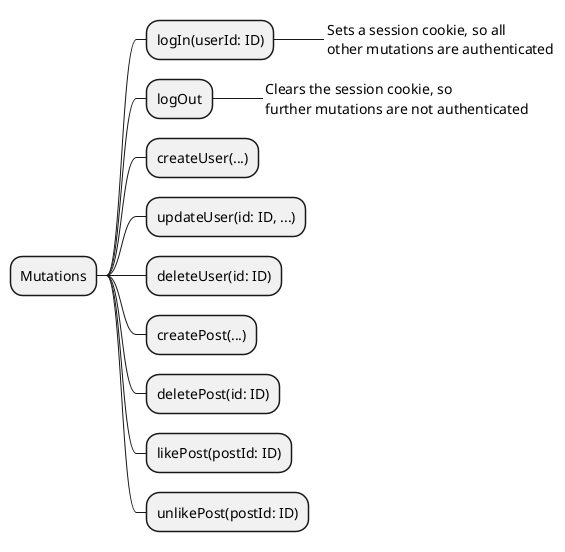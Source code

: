 @startuml SchemaMutations

@startmindmap

* Mutations
** logIn(userId: ID)
***_:Sets a session cookie, so all
other mutations are authenticated;
** logOut
***_:Clears the session cookie, so
further mutations are not authenticated;
** createUser(...)
** updateUser(id: ID, ...)
** deleteUser(id: ID)
** createPost(...)
** deletePost(id: ID)
** likePost(postId: ID)
** unlikePost(postId: ID)

@endmindmap

@enduml
